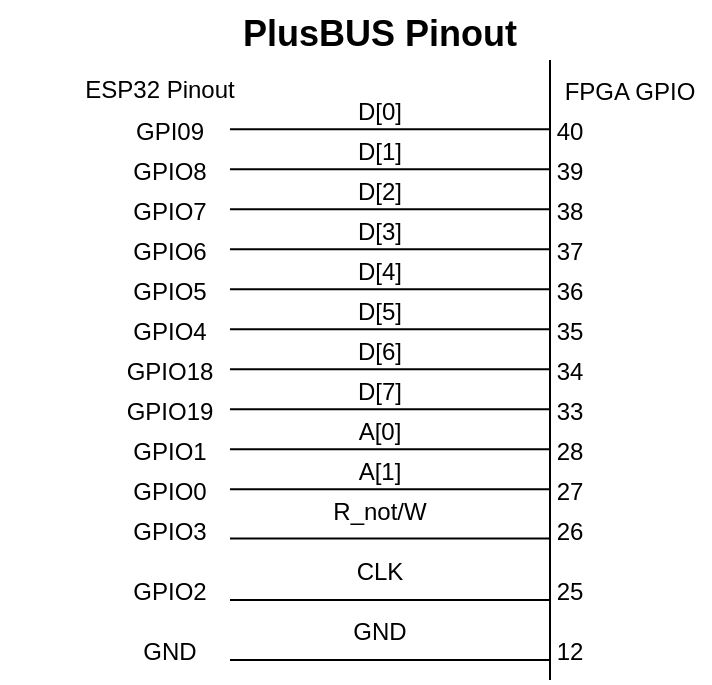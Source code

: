 <mxfile version="22.1.5" type="github">
  <diagram name="Page-1" id="XdD06npJ6FDNxbPIpV9C">
    <mxGraphModel dx="1431" dy="811" grid="1" gridSize="10" guides="1" tooltips="1" connect="1" arrows="1" fold="1" page="1" pageScale="1" pageWidth="850" pageHeight="1100" math="0" shadow="0">
      <root>
        <mxCell id="0" />
        <mxCell id="1" parent="0" />
        <mxCell id="F0K0sA_qymcrU-x6hYdx-1" value="" style="endArrow=none;rounded=0;movable=1;resizable=1;rotatable=1;deletable=1;editable=1;locked=0;connectable=1;" parent="1" edge="1">
          <mxGeometry width="50" height="50" relative="1" as="geometry">
            <mxPoint x="480" y="470" as="sourcePoint" />
            <mxPoint x="480" y="160" as="targetPoint" />
          </mxGeometry>
        </mxCell>
        <mxCell id="F0K0sA_qymcrU-x6hYdx-2" value="" style="endArrow=none;rounded=0;" parent="1" edge="1">
          <mxGeometry width="50" height="50" relative="1" as="geometry">
            <mxPoint x="320" y="430" as="sourcePoint" />
            <mxPoint x="480" y="430" as="targetPoint" />
          </mxGeometry>
        </mxCell>
        <mxCell id="F0K0sA_qymcrU-x6hYdx-12" value="" style="endArrow=none;rounded=0;" parent="1" edge="1">
          <mxGeometry width="50" height="50" relative="1" as="geometry">
            <mxPoint x="320" y="354.66" as="sourcePoint" />
            <mxPoint x="480" y="354.66" as="targetPoint" />
          </mxGeometry>
        </mxCell>
        <mxCell id="F0K0sA_qymcrU-x6hYdx-13" value="" style="endArrow=none;rounded=0;" parent="1" edge="1">
          <mxGeometry width="50" height="50" relative="1" as="geometry">
            <mxPoint x="320" y="374.66" as="sourcePoint" />
            <mxPoint x="480" y="374.66" as="targetPoint" />
          </mxGeometry>
        </mxCell>
        <mxCell id="F0K0sA_qymcrU-x6hYdx-14" value="" style="endArrow=none;rounded=0;" parent="1" edge="1">
          <mxGeometry width="50" height="50" relative="1" as="geometry">
            <mxPoint x="320" y="399.31" as="sourcePoint" />
            <mxPoint x="480" y="399.31" as="targetPoint" />
          </mxGeometry>
        </mxCell>
        <mxCell id="F0K0sA_qymcrU-x6hYdx-24" value="" style="endArrow=none;rounded=0;" parent="1" edge="1">
          <mxGeometry width="50" height="50" relative="1" as="geometry">
            <mxPoint x="320" y="334.66" as="sourcePoint" />
            <mxPoint x="480" y="334.66" as="targetPoint" />
          </mxGeometry>
        </mxCell>
        <mxCell id="F0K0sA_qymcrU-x6hYdx-25" value="" style="endArrow=none;rounded=0;" parent="1" edge="1">
          <mxGeometry width="50" height="50" relative="1" as="geometry">
            <mxPoint x="320" y="314.66" as="sourcePoint" />
            <mxPoint x="480" y="314.66" as="targetPoint" />
          </mxGeometry>
        </mxCell>
        <mxCell id="F0K0sA_qymcrU-x6hYdx-26" value="" style="endArrow=none;rounded=0;" parent="1" edge="1">
          <mxGeometry width="50" height="50" relative="1" as="geometry">
            <mxPoint x="320" y="294.66" as="sourcePoint" />
            <mxPoint x="480" y="294.66" as="targetPoint" />
          </mxGeometry>
        </mxCell>
        <mxCell id="F0K0sA_qymcrU-x6hYdx-27" value="" style="endArrow=none;rounded=0;" parent="1" edge="1">
          <mxGeometry width="50" height="50" relative="1" as="geometry">
            <mxPoint x="320" y="274.66" as="sourcePoint" />
            <mxPoint x="480" y="274.66" as="targetPoint" />
          </mxGeometry>
        </mxCell>
        <mxCell id="F0K0sA_qymcrU-x6hYdx-28" value="" style="endArrow=none;rounded=0;" parent="1" edge="1">
          <mxGeometry width="50" height="50" relative="1" as="geometry">
            <mxPoint x="320" y="254.66" as="sourcePoint" />
            <mxPoint x="480" y="254.66" as="targetPoint" />
          </mxGeometry>
        </mxCell>
        <mxCell id="F0K0sA_qymcrU-x6hYdx-29" value="" style="endArrow=none;rounded=0;" parent="1" edge="1">
          <mxGeometry width="50" height="50" relative="1" as="geometry">
            <mxPoint x="320" y="194.66" as="sourcePoint" />
            <mxPoint x="480" y="194.66" as="targetPoint" />
          </mxGeometry>
        </mxCell>
        <mxCell id="F0K0sA_qymcrU-x6hYdx-30" value="" style="endArrow=none;rounded=0;" parent="1" edge="1">
          <mxGeometry width="50" height="50" relative="1" as="geometry">
            <mxPoint x="320" y="214.66" as="sourcePoint" />
            <mxPoint x="480" y="214.66" as="targetPoint" />
          </mxGeometry>
        </mxCell>
        <mxCell id="F0K0sA_qymcrU-x6hYdx-31" value="" style="endArrow=none;rounded=0;" parent="1" edge="1">
          <mxGeometry width="50" height="50" relative="1" as="geometry">
            <mxPoint x="320" y="234.66" as="sourcePoint" />
            <mxPoint x="480" y="234.66" as="targetPoint" />
          </mxGeometry>
        </mxCell>
        <mxCell id="F0K0sA_qymcrU-x6hYdx-40" value="" style="endArrow=none;rounded=0;" parent="1" edge="1">
          <mxGeometry width="50" height="50" relative="1" as="geometry">
            <mxPoint x="320" y="460" as="sourcePoint" />
            <mxPoint x="480" y="460" as="targetPoint" />
          </mxGeometry>
        </mxCell>
        <mxCell id="F0K0sA_qymcrU-x6hYdx-43" value="PlusBUS Pinout" style="text;strokeColor=none;fillColor=none;align=center;verticalAlign=middle;rounded=0;fontSize=18;fontStyle=1" parent="1" vertex="1">
          <mxGeometry x="315" y="130" width="160" height="30" as="geometry" />
        </mxCell>
        <mxCell id="F0K0sA_qymcrU-x6hYdx-44" value="D[0]" style="text;strokeColor=none;fillColor=none;align=center;verticalAlign=middle;rounded=0;" parent="1" vertex="1">
          <mxGeometry x="365" y="170" width="60" height="30" as="geometry" />
        </mxCell>
        <mxCell id="F0K0sA_qymcrU-x6hYdx-45" value="D[1]" style="text;strokeColor=none;fillColor=none;align=center;verticalAlign=middle;rounded=0;" parent="1" vertex="1">
          <mxGeometry x="365" y="190" width="60" height="30" as="geometry" />
        </mxCell>
        <mxCell id="F0K0sA_qymcrU-x6hYdx-46" value="D[2]" style="text;strokeColor=none;fillColor=none;align=center;verticalAlign=middle;rounded=0;" parent="1" vertex="1">
          <mxGeometry x="365" y="210" width="60" height="30" as="geometry" />
        </mxCell>
        <mxCell id="F0K0sA_qymcrU-x6hYdx-47" value="D[3]" style="text;strokeColor=none;fillColor=none;align=center;verticalAlign=middle;rounded=0;" parent="1" vertex="1">
          <mxGeometry x="365" y="230" width="60" height="30" as="geometry" />
        </mxCell>
        <mxCell id="F0K0sA_qymcrU-x6hYdx-49" value="D[4]" style="text;strokeColor=none;fillColor=none;align=center;verticalAlign=middle;rounded=0;" parent="1" vertex="1">
          <mxGeometry x="365" y="250" width="60" height="30" as="geometry" />
        </mxCell>
        <mxCell id="F0K0sA_qymcrU-x6hYdx-50" value="D[5]" style="text;strokeColor=none;fillColor=none;align=center;verticalAlign=middle;rounded=0;" parent="1" vertex="1">
          <mxGeometry x="365" y="270" width="60" height="30" as="geometry" />
        </mxCell>
        <mxCell id="F0K0sA_qymcrU-x6hYdx-51" value="D[7]" style="text;strokeColor=none;fillColor=none;align=center;verticalAlign=middle;rounded=0;" parent="1" vertex="1">
          <mxGeometry x="365" y="310" width="60" height="30" as="geometry" />
        </mxCell>
        <mxCell id="F0K0sA_qymcrU-x6hYdx-52" value="D[6]" style="text;strokeColor=none;fillColor=none;align=center;verticalAlign=middle;rounded=0;" parent="1" vertex="1">
          <mxGeometry x="365" y="290" width="60" height="30" as="geometry" />
        </mxCell>
        <mxCell id="F0K0sA_qymcrU-x6hYdx-53" value="A[0]" style="text;strokeColor=none;fillColor=none;align=center;verticalAlign=middle;rounded=0;" parent="1" vertex="1">
          <mxGeometry x="365" y="330" width="60" height="30" as="geometry" />
        </mxCell>
        <mxCell id="F0K0sA_qymcrU-x6hYdx-54" value="A[1]" style="text;strokeColor=none;fillColor=none;align=center;verticalAlign=middle;rounded=0;" parent="1" vertex="1">
          <mxGeometry x="365" y="350" width="60" height="30" as="geometry" />
        </mxCell>
        <mxCell id="F0K0sA_qymcrU-x6hYdx-55" value="R_not/W" style="text;strokeColor=none;fillColor=none;align=center;verticalAlign=middle;rounded=0;" parent="1" vertex="1">
          <mxGeometry x="365" y="370" width="60" height="30" as="geometry" />
        </mxCell>
        <mxCell id="F0K0sA_qymcrU-x6hYdx-58" value="39" style="text;strokeColor=none;fillColor=none;align=center;verticalAlign=middle;rounded=0;" parent="1" vertex="1">
          <mxGeometry x="460" y="200" width="60" height="30" as="geometry" />
        </mxCell>
        <mxCell id="F0K0sA_qymcrU-x6hYdx-59" value="38" style="text;strokeColor=none;fillColor=none;align=center;verticalAlign=middle;rounded=0;" parent="1" vertex="1">
          <mxGeometry x="460" y="220" width="60" height="30" as="geometry" />
        </mxCell>
        <mxCell id="F0K0sA_qymcrU-x6hYdx-60" value="37" style="text;strokeColor=none;fillColor=none;align=center;verticalAlign=middle;rounded=0;" parent="1" vertex="1">
          <mxGeometry x="460" y="240" width="60" height="30" as="geometry" />
        </mxCell>
        <mxCell id="F0K0sA_qymcrU-x6hYdx-61" value="36" style="text;strokeColor=none;fillColor=none;align=center;verticalAlign=middle;rounded=0;" parent="1" vertex="1">
          <mxGeometry x="460" y="260" width="60" height="30" as="geometry" />
        </mxCell>
        <mxCell id="F0K0sA_qymcrU-x6hYdx-62" value="35" style="text;strokeColor=none;fillColor=none;align=center;verticalAlign=middle;rounded=0;" parent="1" vertex="1">
          <mxGeometry x="460" y="280" width="60" height="30" as="geometry" />
        </mxCell>
        <mxCell id="F0K0sA_qymcrU-x6hYdx-63" value="33" style="text;strokeColor=none;fillColor=none;align=center;verticalAlign=middle;rounded=0;" parent="1" vertex="1">
          <mxGeometry x="460" y="320" width="60" height="30" as="geometry" />
        </mxCell>
        <mxCell id="F0K0sA_qymcrU-x6hYdx-64" value="34" style="text;strokeColor=none;fillColor=none;align=center;verticalAlign=middle;rounded=0;" parent="1" vertex="1">
          <mxGeometry x="460" y="300" width="60" height="30" as="geometry" />
        </mxCell>
        <mxCell id="F0K0sA_qymcrU-x6hYdx-65" value="28" style="text;strokeColor=none;fillColor=none;align=center;verticalAlign=middle;rounded=0;" parent="1" vertex="1">
          <mxGeometry x="460" y="340" width="60" height="30" as="geometry" />
        </mxCell>
        <mxCell id="F0K0sA_qymcrU-x6hYdx-66" value="27" style="text;strokeColor=none;fillColor=none;align=center;verticalAlign=middle;rounded=0;" parent="1" vertex="1">
          <mxGeometry x="460" y="360" width="60" height="30" as="geometry" />
        </mxCell>
        <mxCell id="F0K0sA_qymcrU-x6hYdx-67" value="26" style="text;strokeColor=none;fillColor=none;align=center;verticalAlign=middle;rounded=0;" parent="1" vertex="1">
          <mxGeometry x="460" y="380" width="60" height="30" as="geometry" />
        </mxCell>
        <mxCell id="F0K0sA_qymcrU-x6hYdx-68" value="12" style="text;strokeColor=none;fillColor=none;align=center;verticalAlign=middle;rounded=0;" parent="1" vertex="1">
          <mxGeometry x="460" y="440" width="60" height="30" as="geometry" />
        </mxCell>
        <mxCell id="F0K0sA_qymcrU-x6hYdx-69" value="25" style="text;strokeColor=none;fillColor=none;align=center;verticalAlign=middle;rounded=0;" parent="1" vertex="1">
          <mxGeometry x="460" y="410" width="60" height="30" as="geometry" />
        </mxCell>
        <mxCell id="F0K0sA_qymcrU-x6hYdx-70" value="40" style="text;strokeColor=none;fillColor=none;align=center;verticalAlign=middle;rounded=0;" parent="1" vertex="1">
          <mxGeometry x="460" y="180" width="60" height="30" as="geometry" />
        </mxCell>
        <mxCell id="F0K0sA_qymcrU-x6hYdx-71" value="FPGA GPIO" style="text;strokeColor=none;fillColor=none;align=center;verticalAlign=middle;rounded=0;" parent="1" vertex="1">
          <mxGeometry x="480" y="160" width="80" height="30" as="geometry" />
        </mxCell>
        <mxCell id="OMzUeSU9DZHnrROkdwqZ-1" value="GPIO8" style="text;strokeColor=none;fillColor=none;align=center;verticalAlign=middle;rounded=0;" parent="1" vertex="1">
          <mxGeometry x="260" y="200" width="60" height="30" as="geometry" />
        </mxCell>
        <mxCell id="OMzUeSU9DZHnrROkdwqZ-2" value="GPIO7" style="text;strokeColor=none;fillColor=none;align=center;verticalAlign=middle;rounded=0;" parent="1" vertex="1">
          <mxGeometry x="260" y="220" width="60" height="30" as="geometry" />
        </mxCell>
        <mxCell id="OMzUeSU9DZHnrROkdwqZ-3" value="GPIO6" style="text;strokeColor=none;fillColor=none;align=center;verticalAlign=middle;rounded=0;" parent="1" vertex="1">
          <mxGeometry x="260" y="240" width="60" height="30" as="geometry" />
        </mxCell>
        <mxCell id="OMzUeSU9DZHnrROkdwqZ-4" value="GPIO5" style="text;strokeColor=none;fillColor=none;align=center;verticalAlign=middle;rounded=0;" parent="1" vertex="1">
          <mxGeometry x="260" y="260" width="60" height="30" as="geometry" />
        </mxCell>
        <mxCell id="OMzUeSU9DZHnrROkdwqZ-5" value="GPIO4" style="text;strokeColor=none;fillColor=none;align=center;verticalAlign=middle;rounded=0;" parent="1" vertex="1">
          <mxGeometry x="260" y="280" width="60" height="30" as="geometry" />
        </mxCell>
        <mxCell id="OMzUeSU9DZHnrROkdwqZ-6" value="GPIO19" style="text;strokeColor=none;fillColor=none;align=center;verticalAlign=middle;rounded=0;" parent="1" vertex="1">
          <mxGeometry x="260" y="320" width="60" height="30" as="geometry" />
        </mxCell>
        <mxCell id="OMzUeSU9DZHnrROkdwqZ-7" value="GPIO18" style="text;strokeColor=none;fillColor=none;align=center;verticalAlign=middle;rounded=0;" parent="1" vertex="1">
          <mxGeometry x="260" y="300" width="60" height="30" as="geometry" />
        </mxCell>
        <mxCell id="OMzUeSU9DZHnrROkdwqZ-8" value="GPIO1" style="text;strokeColor=none;fillColor=none;align=center;verticalAlign=middle;rounded=0;" parent="1" vertex="1">
          <mxGeometry x="260" y="340" width="60" height="30" as="geometry" />
        </mxCell>
        <mxCell id="OMzUeSU9DZHnrROkdwqZ-9" value="GPIO0" style="text;strokeColor=none;fillColor=none;align=center;verticalAlign=middle;rounded=0;" parent="1" vertex="1">
          <mxGeometry x="260" y="360" width="60" height="30" as="geometry" />
        </mxCell>
        <mxCell id="OMzUeSU9DZHnrROkdwqZ-10" value="GPIO3" style="text;strokeColor=none;fillColor=none;align=center;verticalAlign=middle;rounded=0;" parent="1" vertex="1">
          <mxGeometry x="260" y="380" width="60" height="30" as="geometry" />
        </mxCell>
        <mxCell id="OMzUeSU9DZHnrROkdwqZ-11" value="GND" style="text;strokeColor=none;fillColor=none;align=center;verticalAlign=middle;rounded=0;" parent="1" vertex="1">
          <mxGeometry x="260" y="440" width="60" height="30" as="geometry" />
        </mxCell>
        <mxCell id="OMzUeSU9DZHnrROkdwqZ-12" value="GPIO2" style="text;strokeColor=none;fillColor=none;align=center;verticalAlign=middle;rounded=0;" parent="1" vertex="1">
          <mxGeometry x="260" y="410" width="60" height="30" as="geometry" />
        </mxCell>
        <mxCell id="OMzUeSU9DZHnrROkdwqZ-13" value="GPI09" style="text;strokeColor=none;fillColor=none;align=center;verticalAlign=middle;rounded=0;" parent="1" vertex="1">
          <mxGeometry x="260" y="180" width="60" height="30" as="geometry" />
        </mxCell>
        <mxCell id="OMzUeSU9DZHnrROkdwqZ-14" value="&lt;div&gt;ESP32 Pinout&lt;/div&gt;" style="text;html=1;strokeColor=none;fillColor=none;align=center;verticalAlign=middle;whiteSpace=wrap;rounded=0;" parent="1" vertex="1">
          <mxGeometry x="205" y="160" width="160" height="30" as="geometry" />
        </mxCell>
        <mxCell id="OMzUeSU9DZHnrROkdwqZ-15" value="CLK" style="text;strokeColor=none;fillColor=none;align=center;verticalAlign=middle;rounded=0;" parent="1" vertex="1">
          <mxGeometry x="365" y="400" width="60" height="30" as="geometry" />
        </mxCell>
        <mxCell id="OMzUeSU9DZHnrROkdwqZ-18" value="GND" style="text;strokeColor=none;fillColor=none;align=center;verticalAlign=middle;rounded=0;" parent="1" vertex="1">
          <mxGeometry x="365" y="430" width="60" height="30" as="geometry" />
        </mxCell>
      </root>
    </mxGraphModel>
  </diagram>
</mxfile>
